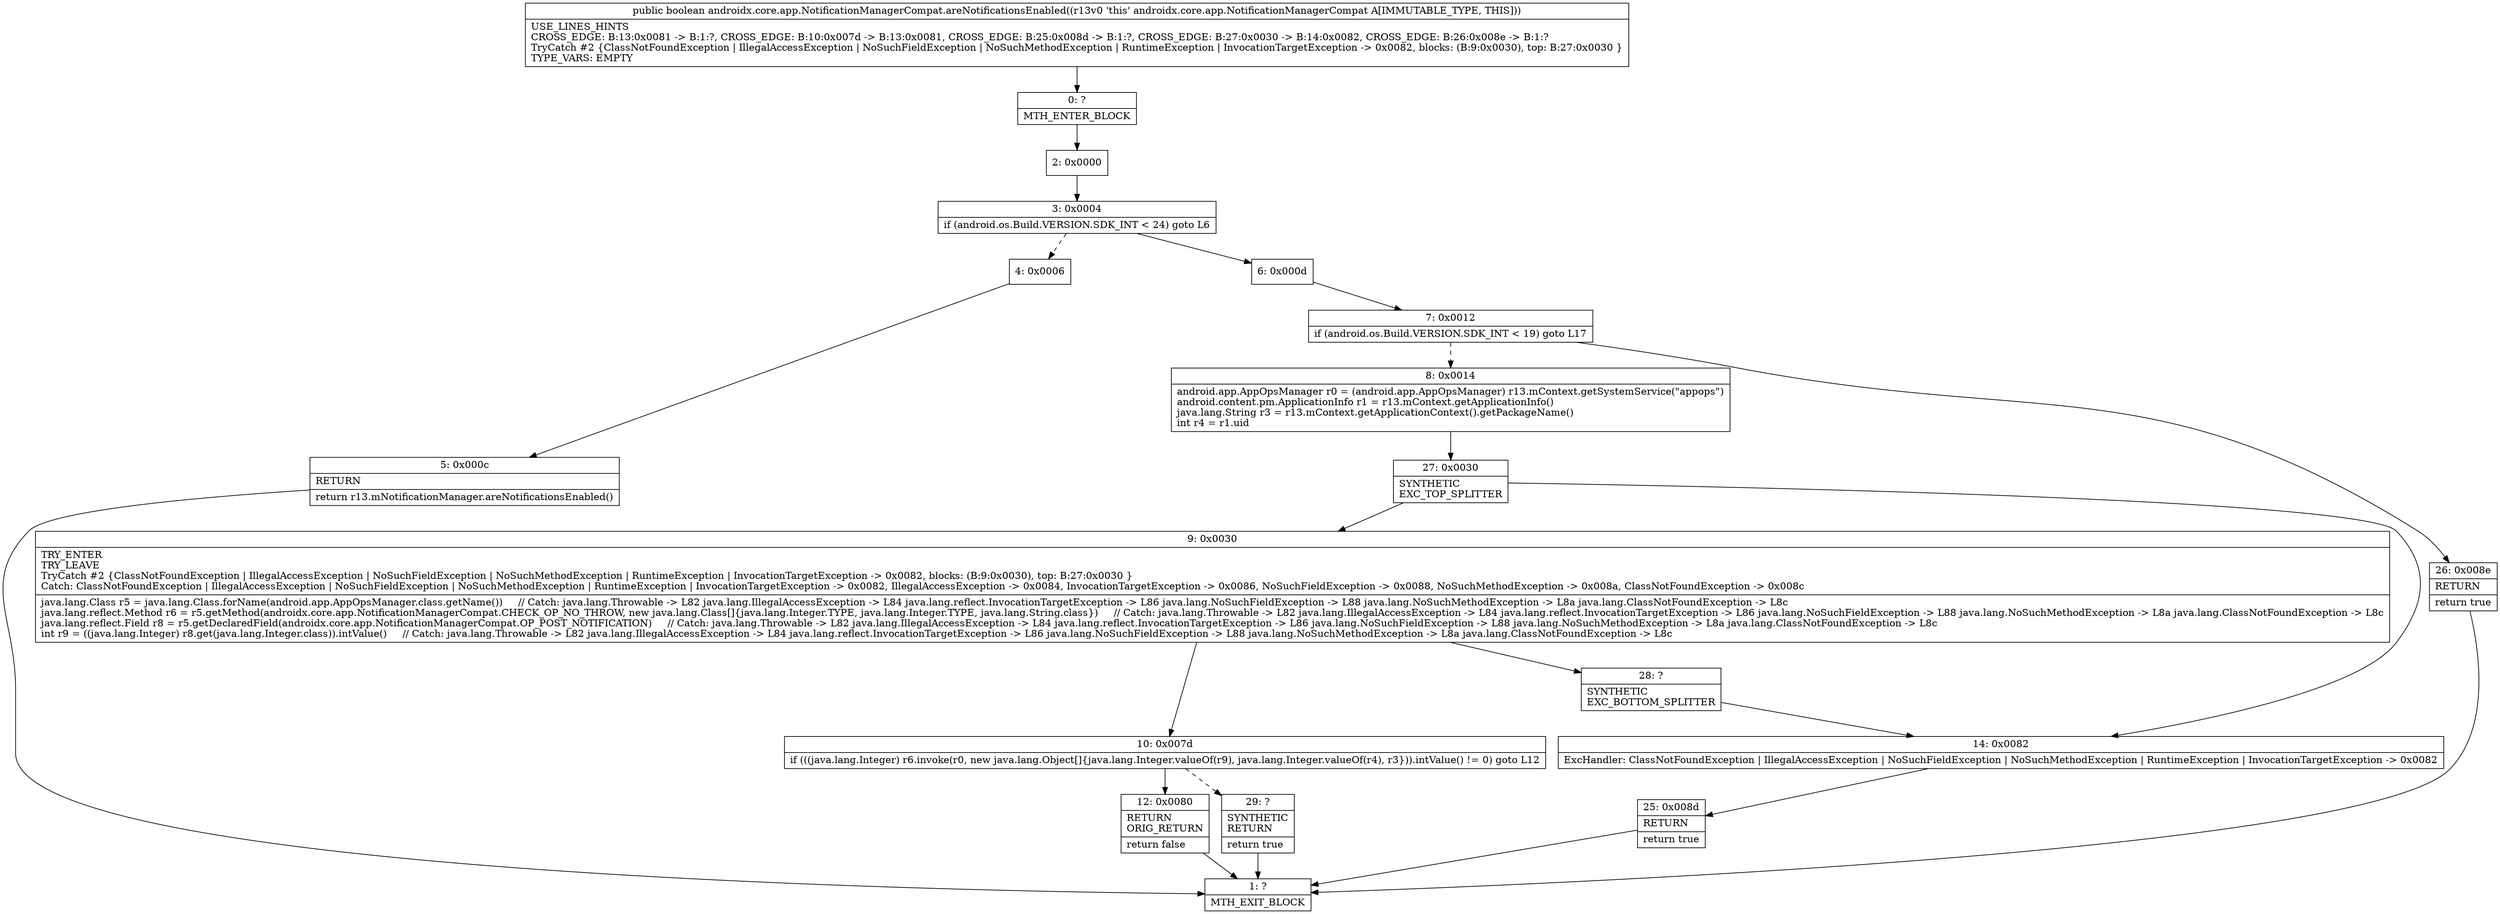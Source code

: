 digraph "CFG forandroidx.core.app.NotificationManagerCompat.areNotificationsEnabled()Z" {
Node_0 [shape=record,label="{0\:\ ?|MTH_ENTER_BLOCK\l}"];
Node_2 [shape=record,label="{2\:\ 0x0000}"];
Node_3 [shape=record,label="{3\:\ 0x0004|if (android.os.Build.VERSION.SDK_INT \< 24) goto L6\l}"];
Node_4 [shape=record,label="{4\:\ 0x0006}"];
Node_5 [shape=record,label="{5\:\ 0x000c|RETURN\l|return r13.mNotificationManager.areNotificationsEnabled()\l}"];
Node_1 [shape=record,label="{1\:\ ?|MTH_EXIT_BLOCK\l}"];
Node_6 [shape=record,label="{6\:\ 0x000d}"];
Node_7 [shape=record,label="{7\:\ 0x0012|if (android.os.Build.VERSION.SDK_INT \< 19) goto L17\l}"];
Node_8 [shape=record,label="{8\:\ 0x0014|android.app.AppOpsManager r0 = (android.app.AppOpsManager) r13.mContext.getSystemService(\"appops\")\landroid.content.pm.ApplicationInfo r1 = r13.mContext.getApplicationInfo()\ljava.lang.String r3 = r13.mContext.getApplicationContext().getPackageName()\lint r4 = r1.uid\l}"];
Node_27 [shape=record,label="{27\:\ 0x0030|SYNTHETIC\lEXC_TOP_SPLITTER\l}"];
Node_9 [shape=record,label="{9\:\ 0x0030|TRY_ENTER\lTRY_LEAVE\lTryCatch #2 \{ClassNotFoundException \| IllegalAccessException \| NoSuchFieldException \| NoSuchMethodException \| RuntimeException \| InvocationTargetException \-\> 0x0082, blocks: (B:9:0x0030), top: B:27:0x0030 \}\lCatch: ClassNotFoundException \| IllegalAccessException \| NoSuchFieldException \| NoSuchMethodException \| RuntimeException \| InvocationTargetException \-\> 0x0082, IllegalAccessException \-\> 0x0084, InvocationTargetException \-\> 0x0086, NoSuchFieldException \-\> 0x0088, NoSuchMethodException \-\> 0x008a, ClassNotFoundException \-\> 0x008c\l|java.lang.Class r5 = java.lang.Class.forName(android.app.AppOpsManager.class.getName())     \/\/ Catch: java.lang.Throwable \-\> L82 java.lang.IllegalAccessException \-\> L84 java.lang.reflect.InvocationTargetException \-\> L86 java.lang.NoSuchFieldException \-\> L88 java.lang.NoSuchMethodException \-\> L8a java.lang.ClassNotFoundException \-\> L8c\ljava.lang.reflect.Method r6 = r5.getMethod(androidx.core.app.NotificationManagerCompat.CHECK_OP_NO_THROW, new java.lang.Class[]\{java.lang.Integer.TYPE, java.lang.Integer.TYPE, java.lang.String.class\})     \/\/ Catch: java.lang.Throwable \-\> L82 java.lang.IllegalAccessException \-\> L84 java.lang.reflect.InvocationTargetException \-\> L86 java.lang.NoSuchFieldException \-\> L88 java.lang.NoSuchMethodException \-\> L8a java.lang.ClassNotFoundException \-\> L8c\ljava.lang.reflect.Field r8 = r5.getDeclaredField(androidx.core.app.NotificationManagerCompat.OP_POST_NOTIFICATION)     \/\/ Catch: java.lang.Throwable \-\> L82 java.lang.IllegalAccessException \-\> L84 java.lang.reflect.InvocationTargetException \-\> L86 java.lang.NoSuchFieldException \-\> L88 java.lang.NoSuchMethodException \-\> L8a java.lang.ClassNotFoundException \-\> L8c\lint r9 = ((java.lang.Integer) r8.get(java.lang.Integer.class)).intValue()     \/\/ Catch: java.lang.Throwable \-\> L82 java.lang.IllegalAccessException \-\> L84 java.lang.reflect.InvocationTargetException \-\> L86 java.lang.NoSuchFieldException \-\> L88 java.lang.NoSuchMethodException \-\> L8a java.lang.ClassNotFoundException \-\> L8c\l}"];
Node_10 [shape=record,label="{10\:\ 0x007d|if (((java.lang.Integer) r6.invoke(r0, new java.lang.Object[]\{java.lang.Integer.valueOf(r9), java.lang.Integer.valueOf(r4), r3\})).intValue() != 0) goto L12\l}"];
Node_12 [shape=record,label="{12\:\ 0x0080|RETURN\lORIG_RETURN\l|return false\l}"];
Node_29 [shape=record,label="{29\:\ ?|SYNTHETIC\lRETURN\l|return true\l}"];
Node_28 [shape=record,label="{28\:\ ?|SYNTHETIC\lEXC_BOTTOM_SPLITTER\l}"];
Node_14 [shape=record,label="{14\:\ 0x0082|ExcHandler: ClassNotFoundException \| IllegalAccessException \| NoSuchFieldException \| NoSuchMethodException \| RuntimeException \| InvocationTargetException \-\> 0x0082\l}"];
Node_25 [shape=record,label="{25\:\ 0x008d|RETURN\l|return true\l}"];
Node_26 [shape=record,label="{26\:\ 0x008e|RETURN\l|return true\l}"];
MethodNode[shape=record,label="{public boolean androidx.core.app.NotificationManagerCompat.areNotificationsEnabled((r13v0 'this' androidx.core.app.NotificationManagerCompat A[IMMUTABLE_TYPE, THIS]))  | USE_LINES_HINTS\lCROSS_EDGE: B:13:0x0081 \-\> B:1:?, CROSS_EDGE: B:10:0x007d \-\> B:13:0x0081, CROSS_EDGE: B:25:0x008d \-\> B:1:?, CROSS_EDGE: B:27:0x0030 \-\> B:14:0x0082, CROSS_EDGE: B:26:0x008e \-\> B:1:?\lTryCatch #2 \{ClassNotFoundException \| IllegalAccessException \| NoSuchFieldException \| NoSuchMethodException \| RuntimeException \| InvocationTargetException \-\> 0x0082, blocks: (B:9:0x0030), top: B:27:0x0030 \}\lTYPE_VARS: EMPTY\l}"];
MethodNode -> Node_0;Node_0 -> Node_2;
Node_2 -> Node_3;
Node_3 -> Node_4[style=dashed];
Node_3 -> Node_6;
Node_4 -> Node_5;
Node_5 -> Node_1;
Node_6 -> Node_7;
Node_7 -> Node_8[style=dashed];
Node_7 -> Node_26;
Node_8 -> Node_27;
Node_27 -> Node_9;
Node_27 -> Node_14;
Node_9 -> Node_10;
Node_9 -> Node_28;
Node_10 -> Node_12;
Node_10 -> Node_29[style=dashed];
Node_12 -> Node_1;
Node_29 -> Node_1;
Node_28 -> Node_14;
Node_14 -> Node_25;
Node_25 -> Node_1;
Node_26 -> Node_1;
}


